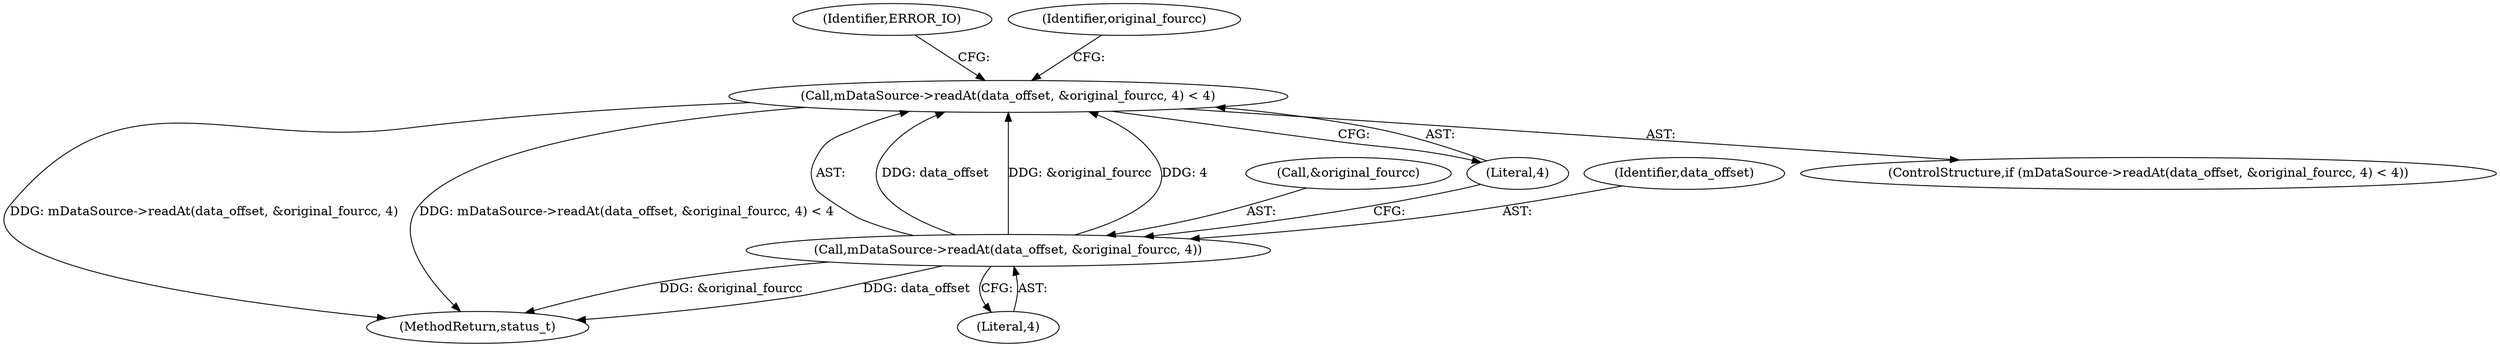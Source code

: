 digraph "0_Android_f81038006b4c59a5a148dcad887371206033c28f_2@API" {
"1000850" [label="(Call,mDataSource->readAt(data_offset, &original_fourcc, 4) < 4)"];
"1000851" [label="(Call,mDataSource->readAt(data_offset, &original_fourcc, 4))"];
"1000850" [label="(Call,mDataSource->readAt(data_offset, &original_fourcc, 4) < 4)"];
"1000859" [label="(Identifier,ERROR_IO)"];
"1000861" [label="(Identifier,original_fourcc)"];
"1000853" [label="(Call,&original_fourcc)"];
"1000851" [label="(Call,mDataSource->readAt(data_offset, &original_fourcc, 4))"];
"1003289" [label="(MethodReturn,status_t)"];
"1000856" [label="(Literal,4)"];
"1000852" [label="(Identifier,data_offset)"];
"1000849" [label="(ControlStructure,if (mDataSource->readAt(data_offset, &original_fourcc, 4) < 4))"];
"1000855" [label="(Literal,4)"];
"1000850" -> "1000849"  [label="AST: "];
"1000850" -> "1000856"  [label="CFG: "];
"1000851" -> "1000850"  [label="AST: "];
"1000856" -> "1000850"  [label="AST: "];
"1000859" -> "1000850"  [label="CFG: "];
"1000861" -> "1000850"  [label="CFG: "];
"1000850" -> "1003289"  [label="DDG: mDataSource->readAt(data_offset, &original_fourcc, 4)"];
"1000850" -> "1003289"  [label="DDG: mDataSource->readAt(data_offset, &original_fourcc, 4) < 4"];
"1000851" -> "1000850"  [label="DDG: data_offset"];
"1000851" -> "1000850"  [label="DDG: &original_fourcc"];
"1000851" -> "1000850"  [label="DDG: 4"];
"1000851" -> "1000855"  [label="CFG: "];
"1000852" -> "1000851"  [label="AST: "];
"1000853" -> "1000851"  [label="AST: "];
"1000855" -> "1000851"  [label="AST: "];
"1000856" -> "1000851"  [label="CFG: "];
"1000851" -> "1003289"  [label="DDG: &original_fourcc"];
"1000851" -> "1003289"  [label="DDG: data_offset"];
}
